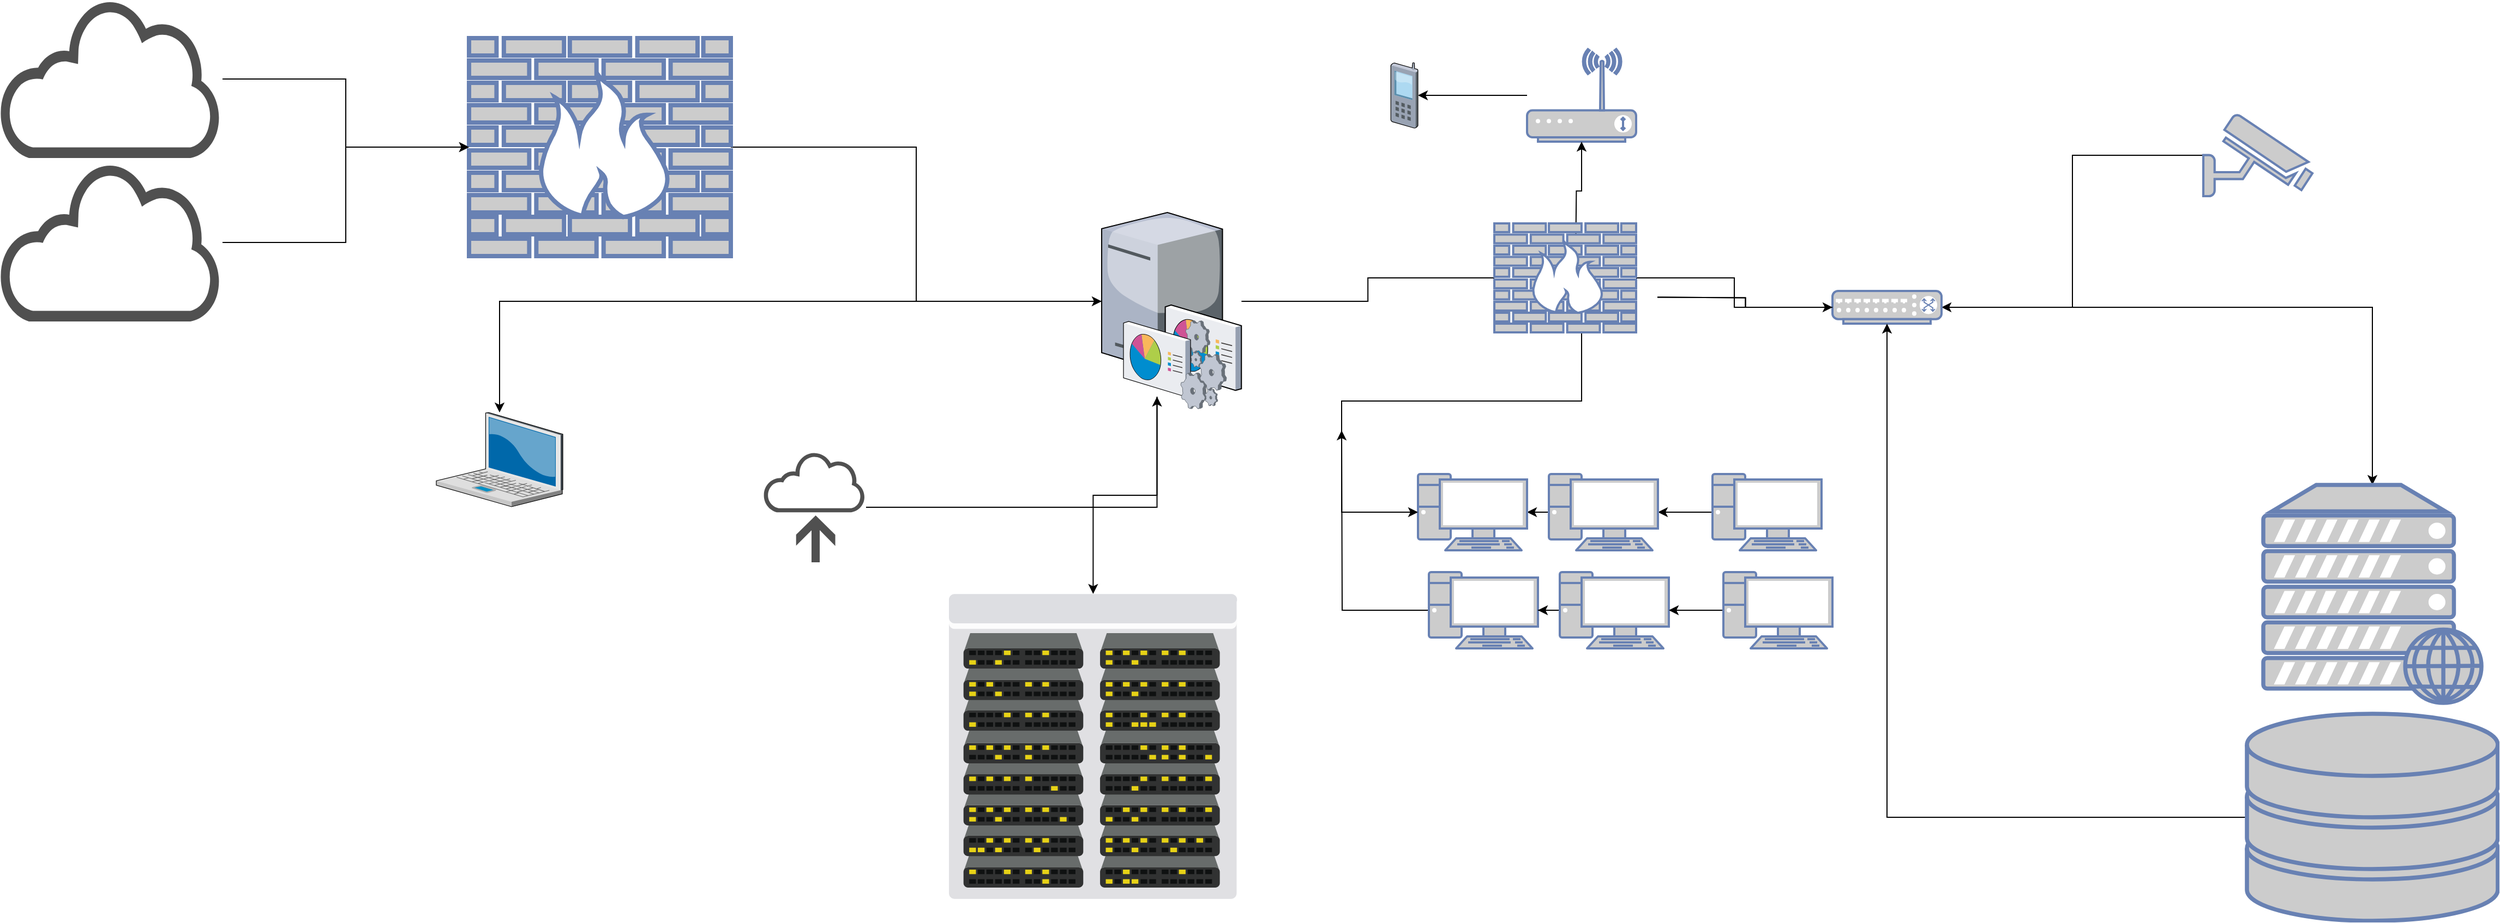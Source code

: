 <mxfile version="20.8.16" type="github">
  <diagram name="Page-1" id="h6N6hxmh_-UYtkU3kEGz">
    <mxGraphModel dx="3475" dy="2575" grid="1" gridSize="10" guides="1" tooltips="1" connect="1" arrows="1" fold="1" page="1" pageScale="1" pageWidth="850" pageHeight="1100" math="0" shadow="0">
      <root>
        <mxCell id="0" />
        <mxCell id="1" parent="0" />
        <mxCell id="GpLW6nzXxRdVSaPpqpkO-20" style="edgeStyle=orthogonalEdgeStyle;rounded=0;orthogonalLoop=1;jettySize=auto;html=1;" parent="1" source="GpLW6nzXxRdVSaPpqpkO-18" target="GpLW6nzXxRdVSaPpqpkO-13" edge="1">
          <mxGeometry relative="1" as="geometry" />
        </mxCell>
        <mxCell id="GpLW6nzXxRdVSaPpqpkO-22" style="edgeStyle=orthogonalEdgeStyle;rounded=0;orthogonalLoop=1;jettySize=auto;html=1;startArrow=none;" parent="1" source="r7prnbFYgTNcU89Va6v7-4" target="GpLW6nzXxRdVSaPpqpkO-10" edge="1">
          <mxGeometry relative="1" as="geometry" />
        </mxCell>
        <mxCell id="GpLW6nzXxRdVSaPpqpkO-18" value="" style="verticalLabelPosition=bottom;sketch=0;aspect=fixed;html=1;verticalAlign=top;strokeColor=none;align=center;outlineConnect=0;shape=mxgraph.citrix.command_center;" parent="1" vertex="1">
          <mxGeometry x="230.0" y="90" width="128.19" height="163" as="geometry" />
        </mxCell>
        <mxCell id="GpLW6nzXxRdVSaPpqpkO-35" style="edgeStyle=orthogonalEdgeStyle;rounded=0;orthogonalLoop=1;jettySize=auto;html=1;" parent="1" source="GpLW6nzXxRdVSaPpqpkO-1" target="GpLW6nzXxRdVSaPpqpkO-2" edge="1">
          <mxGeometry relative="1" as="geometry" />
        </mxCell>
        <mxCell id="GpLW6nzXxRdVSaPpqpkO-1" value="" style="fontColor=#0066CC;verticalAlign=top;verticalLabelPosition=bottom;labelPosition=center;align=center;html=1;outlineConnect=0;fillColor=#CCCCCC;strokeColor=#6881B3;gradientColor=none;gradientDirection=north;strokeWidth=2;shape=mxgraph.networks.pc;" parent="1" vertex="1">
          <mxGeometry x="790" y="330" width="100" height="70" as="geometry" />
        </mxCell>
        <mxCell id="GpLW6nzXxRdVSaPpqpkO-36" style="edgeStyle=orthogonalEdgeStyle;rounded=0;orthogonalLoop=1;jettySize=auto;html=1;" parent="1" source="GpLW6nzXxRdVSaPpqpkO-2" target="GpLW6nzXxRdVSaPpqpkO-3" edge="1">
          <mxGeometry relative="1" as="geometry" />
        </mxCell>
        <mxCell id="GpLW6nzXxRdVSaPpqpkO-2" value="" style="fontColor=#0066CC;verticalAlign=top;verticalLabelPosition=bottom;labelPosition=center;align=center;html=1;outlineConnect=0;fillColor=#CCCCCC;strokeColor=#6881B3;gradientColor=none;gradientDirection=north;strokeWidth=2;shape=mxgraph.networks.pc;" parent="1" vertex="1">
          <mxGeometry x="640" y="330" width="100" height="70" as="geometry" />
        </mxCell>
        <mxCell id="GpLW6nzXxRdVSaPpqpkO-3" value="" style="fontColor=#0066CC;verticalAlign=top;verticalLabelPosition=bottom;labelPosition=center;align=center;html=1;outlineConnect=0;fillColor=#CCCCCC;strokeColor=#6881B3;gradientColor=none;gradientDirection=north;strokeWidth=2;shape=mxgraph.networks.pc;" parent="1" vertex="1">
          <mxGeometry x="520" y="330" width="100" height="70" as="geometry" />
        </mxCell>
        <mxCell id="GpLW6nzXxRdVSaPpqpkO-32" style="edgeStyle=orthogonalEdgeStyle;rounded=0;orthogonalLoop=1;jettySize=auto;html=1;" parent="1" source="GpLW6nzXxRdVSaPpqpkO-4" edge="1">
          <mxGeometry relative="1" as="geometry">
            <mxPoint x="450" y="290" as="targetPoint" />
          </mxGeometry>
        </mxCell>
        <mxCell id="GpLW6nzXxRdVSaPpqpkO-4" value="" style="fontColor=#0066CC;verticalAlign=top;verticalLabelPosition=bottom;labelPosition=center;align=center;html=1;outlineConnect=0;fillColor=#CCCCCC;strokeColor=#6881B3;gradientColor=none;gradientDirection=north;strokeWidth=2;shape=mxgraph.networks.pc;" parent="1" vertex="1">
          <mxGeometry x="530" y="420" width="100" height="70" as="geometry" />
        </mxCell>
        <mxCell id="GpLW6nzXxRdVSaPpqpkO-33" style="edgeStyle=orthogonalEdgeStyle;rounded=0;orthogonalLoop=1;jettySize=auto;html=1;" parent="1" source="GpLW6nzXxRdVSaPpqpkO-5" target="GpLW6nzXxRdVSaPpqpkO-4" edge="1">
          <mxGeometry relative="1" as="geometry" />
        </mxCell>
        <mxCell id="GpLW6nzXxRdVSaPpqpkO-5" value="" style="fontColor=#0066CC;verticalAlign=top;verticalLabelPosition=bottom;labelPosition=center;align=center;html=1;outlineConnect=0;fillColor=#CCCCCC;strokeColor=#6881B3;gradientColor=none;gradientDirection=north;strokeWidth=2;shape=mxgraph.networks.pc;" parent="1" vertex="1">
          <mxGeometry x="650" y="420" width="100" height="70" as="geometry" />
        </mxCell>
        <mxCell id="GpLW6nzXxRdVSaPpqpkO-34" style="edgeStyle=orthogonalEdgeStyle;rounded=0;orthogonalLoop=1;jettySize=auto;html=1;" parent="1" source="GpLW6nzXxRdVSaPpqpkO-6" target="GpLW6nzXxRdVSaPpqpkO-5" edge="1">
          <mxGeometry relative="1" as="geometry" />
        </mxCell>
        <mxCell id="GpLW6nzXxRdVSaPpqpkO-6" value="" style="fontColor=#0066CC;verticalAlign=top;verticalLabelPosition=bottom;labelPosition=center;align=center;html=1;outlineConnect=0;fillColor=#CCCCCC;strokeColor=#6881B3;gradientColor=none;gradientDirection=north;strokeWidth=2;shape=mxgraph.networks.pc;" parent="1" vertex="1">
          <mxGeometry x="800" y="420" width="100" height="70" as="geometry" />
        </mxCell>
        <mxCell id="GpLW6nzXxRdVSaPpqpkO-40" style="edgeStyle=orthogonalEdgeStyle;rounded=0;orthogonalLoop=1;jettySize=auto;html=1;" parent="1" source="GpLW6nzXxRdVSaPpqpkO-7" target="GpLW6nzXxRdVSaPpqpkO-37" edge="1">
          <mxGeometry relative="1" as="geometry" />
        </mxCell>
        <mxCell id="GpLW6nzXxRdVSaPpqpkO-7" value="" style="fontColor=#0066CC;verticalAlign=top;verticalLabelPosition=bottom;labelPosition=center;align=center;html=1;outlineConnect=0;fillColor=#CCCCCC;strokeColor=#6881B3;gradientColor=none;gradientDirection=north;strokeWidth=2;shape=mxgraph.networks.wireless_modem;" parent="1" vertex="1">
          <mxGeometry x="620" y="-60" width="100" height="85" as="geometry" />
        </mxCell>
        <mxCell id="GpLW6nzXxRdVSaPpqpkO-16" style="edgeStyle=orthogonalEdgeStyle;rounded=0;orthogonalLoop=1;jettySize=auto;html=1;" parent="1" source="GpLW6nzXxRdVSaPpqpkO-8" target="GpLW6nzXxRdVSaPpqpkO-14" edge="1">
          <mxGeometry relative="1" as="geometry" />
        </mxCell>
        <mxCell id="GpLW6nzXxRdVSaPpqpkO-8" value="" style="sketch=0;pointerEvents=1;shadow=0;dashed=0;html=1;strokeColor=none;fillColor=#505050;labelPosition=center;verticalLabelPosition=bottom;outlineConnect=0;verticalAlign=top;align=center;shape=mxgraph.office.clouds.cloud;" parent="1" vertex="1">
          <mxGeometry x="-780" y="-105" width="204" height="145" as="geometry" />
        </mxCell>
        <mxCell id="GpLW6nzXxRdVSaPpqpkO-24" style="edgeStyle=orthogonalEdgeStyle;rounded=0;orthogonalLoop=1;jettySize=auto;html=1;entryX=1;entryY=0.5;entryDx=0;entryDy=0;entryPerimeter=0;" parent="1" source="GpLW6nzXxRdVSaPpqpkO-9" target="GpLW6nzXxRdVSaPpqpkO-10" edge="1">
          <mxGeometry relative="1" as="geometry" />
        </mxCell>
        <mxCell id="GpLW6nzXxRdVSaPpqpkO-9" value="" style="fontColor=#0066CC;verticalAlign=top;verticalLabelPosition=bottom;labelPosition=center;align=center;html=1;outlineConnect=0;fillColor=#CCCCCC;strokeColor=#6881B3;gradientColor=none;gradientDirection=north;strokeWidth=2;shape=mxgraph.networks.security_camera;" parent="1" vertex="1">
          <mxGeometry x="1240" width="100" height="75" as="geometry" />
        </mxCell>
        <mxCell id="GpLW6nzXxRdVSaPpqpkO-23" style="edgeStyle=orthogonalEdgeStyle;rounded=0;orthogonalLoop=1;jettySize=auto;html=1;startArrow=none;" parent="1" target="GpLW6nzXxRdVSaPpqpkO-7" edge="1">
          <mxGeometry relative="1" as="geometry">
            <mxPoint x="664.714" y="115.5" as="sourcePoint" />
          </mxGeometry>
        </mxCell>
        <mxCell id="GpLW6nzXxRdVSaPpqpkO-25" style="edgeStyle=orthogonalEdgeStyle;rounded=0;orthogonalLoop=1;jettySize=auto;html=1;startArrow=none;" parent="1" target="GpLW6nzXxRdVSaPpqpkO-3" edge="1">
          <mxGeometry relative="1" as="geometry">
            <Array as="points">
              <mxPoint x="670" y="175" />
              <mxPoint x="670" y="263" />
              <mxPoint x="450" y="263" />
              <mxPoint x="450" y="365" />
            </Array>
            <mxPoint x="670" y="220" as="sourcePoint" />
          </mxGeometry>
        </mxCell>
        <mxCell id="GpLW6nzXxRdVSaPpqpkO-42" style="edgeStyle=orthogonalEdgeStyle;rounded=0;orthogonalLoop=1;jettySize=auto;html=1;" parent="1" source="GpLW6nzXxRdVSaPpqpkO-10" target="GpLW6nzXxRdVSaPpqpkO-41" edge="1">
          <mxGeometry relative="1" as="geometry" />
        </mxCell>
        <mxCell id="GpLW6nzXxRdVSaPpqpkO-10" value="" style="fontColor=#0066CC;verticalAlign=top;verticalLabelPosition=bottom;labelPosition=center;align=center;html=1;outlineConnect=0;fillColor=#CCCCCC;strokeColor=#6881B3;gradientColor=none;gradientDirection=north;strokeWidth=2;shape=mxgraph.networks.switch;" parent="1" vertex="1">
          <mxGeometry x="900" y="162" width="100" height="30" as="geometry" />
        </mxCell>
        <mxCell id="GpLW6nzXxRdVSaPpqpkO-21" style="edgeStyle=orthogonalEdgeStyle;rounded=0;orthogonalLoop=1;jettySize=auto;html=1;" parent="1" source="GpLW6nzXxRdVSaPpqpkO-11" target="GpLW6nzXxRdVSaPpqpkO-12" edge="1">
          <mxGeometry relative="1" as="geometry" />
        </mxCell>
        <mxCell id="GpLW6nzXxRdVSaPpqpkO-11" value="" style="verticalLabelPosition=bottom;sketch=0;aspect=fixed;html=1;verticalAlign=top;strokeColor=none;align=center;outlineConnect=0;shape=mxgraph.citrix.reporting;" parent="1" vertex="1">
          <mxGeometry x="250" y="190" width="61.5" height="69" as="geometry" />
        </mxCell>
        <mxCell id="GpLW6nzXxRdVSaPpqpkO-12" value="" style="verticalLabelPosition=bottom;sketch=0;aspect=fixed;html=1;verticalAlign=top;strokeColor=none;align=center;outlineConnect=0;shape=mxgraph.citrix.datacenter;" parent="1" vertex="1">
          <mxGeometry x="90" y="440" width="264.44" height="280" as="geometry" />
        </mxCell>
        <mxCell id="GpLW6nzXxRdVSaPpqpkO-13" value="" style="verticalLabelPosition=bottom;sketch=0;aspect=fixed;html=1;verticalAlign=top;strokeColor=none;align=center;outlineConnect=0;shape=mxgraph.citrix.laptop_2;" parent="1" vertex="1">
          <mxGeometry x="-380" y="273.5" width="116" height="86.5" as="geometry" />
        </mxCell>
        <mxCell id="GpLW6nzXxRdVSaPpqpkO-19" style="edgeStyle=orthogonalEdgeStyle;rounded=0;orthogonalLoop=1;jettySize=auto;html=1;" parent="1" source="GpLW6nzXxRdVSaPpqpkO-14" target="GpLW6nzXxRdVSaPpqpkO-18" edge="1">
          <mxGeometry relative="1" as="geometry" />
        </mxCell>
        <mxCell id="GpLW6nzXxRdVSaPpqpkO-14" value="" style="fontColor=#0066CC;verticalAlign=top;verticalLabelPosition=bottom;labelPosition=center;align=center;html=1;outlineConnect=0;fillColor=#CCCCCC;strokeColor=#6881B3;gradientColor=none;gradientDirection=north;strokeWidth=2;shape=mxgraph.networks.firewall;" parent="1" vertex="1">
          <mxGeometry x="-350" y="-70" width="240" height="200" as="geometry" />
        </mxCell>
        <mxCell id="GpLW6nzXxRdVSaPpqpkO-17" value="" style="verticalLabelPosition=bottom;sketch=0;aspect=fixed;html=1;verticalAlign=top;strokeColor=none;align=center;outlineConnect=0;shape=mxgraph.citrix.process;" parent="1" vertex="1">
          <mxGeometry x="302.5" y="220" width="42" height="50.08" as="geometry" />
        </mxCell>
        <mxCell id="GpLW6nzXxRdVSaPpqpkO-37" value="" style="verticalLabelPosition=bottom;sketch=0;aspect=fixed;html=1;verticalAlign=top;strokeColor=none;align=center;outlineConnect=0;shape=mxgraph.citrix.cell_phone;" parent="1" vertex="1">
          <mxGeometry x="495" y="-47.5" width="25" height="60" as="geometry" />
        </mxCell>
        <mxCell id="GpLW6nzXxRdVSaPpqpkO-41" value="" style="fontColor=#0066CC;verticalAlign=top;verticalLabelPosition=bottom;labelPosition=center;align=center;html=1;outlineConnect=0;fillColor=#CCCCCC;strokeColor=#6881B3;gradientColor=none;gradientDirection=north;strokeWidth=2;shape=mxgraph.networks.web_server;" parent="1" vertex="1">
          <mxGeometry x="1295" y="340" width="200" height="200" as="geometry" />
        </mxCell>
        <mxCell id="GpLW6nzXxRdVSaPpqpkO-44" style="edgeStyle=orthogonalEdgeStyle;rounded=0;orthogonalLoop=1;jettySize=auto;html=1;entryX=0.5;entryY=1;entryDx=0;entryDy=0;entryPerimeter=0;" parent="1" source="GpLW6nzXxRdVSaPpqpkO-43" target="GpLW6nzXxRdVSaPpqpkO-10" edge="1">
          <mxGeometry relative="1" as="geometry" />
        </mxCell>
        <mxCell id="GpLW6nzXxRdVSaPpqpkO-43" value="" style="fontColor=#0066CC;verticalAlign=top;verticalLabelPosition=bottom;labelPosition=center;align=center;html=1;outlineConnect=0;fillColor=#CCCCCC;strokeColor=#6881B3;gradientColor=none;gradientDirection=north;strokeWidth=2;shape=mxgraph.networks.storage;" parent="1" vertex="1">
          <mxGeometry x="1280" y="550" width="230" height="190" as="geometry" />
        </mxCell>
        <mxCell id="GpLW6nzXxRdVSaPpqpkO-46" style="edgeStyle=orthogonalEdgeStyle;rounded=0;orthogonalLoop=1;jettySize=auto;html=1;" parent="1" source="GpLW6nzXxRdVSaPpqpkO-45" target="GpLW6nzXxRdVSaPpqpkO-11" edge="1">
          <mxGeometry relative="1" as="geometry" />
        </mxCell>
        <mxCell id="GpLW6nzXxRdVSaPpqpkO-45" value="" style="sketch=0;pointerEvents=1;shadow=0;dashed=0;html=1;strokeColor=none;fillColor=#505050;labelPosition=center;verticalLabelPosition=bottom;outlineConnect=0;verticalAlign=top;align=center;shape=mxgraph.office.clouds.online_backup;" parent="1" vertex="1">
          <mxGeometry x="-80" y="310" width="94" height="101" as="geometry" />
        </mxCell>
        <mxCell id="GpLW6nzXxRdVSaPpqpkO-47" value="" style="edgeStyle=orthogonalEdgeStyle;rounded=0;orthogonalLoop=1;jettySize=auto;html=1;endArrow=none;" parent="1" source="GpLW6nzXxRdVSaPpqpkO-10" edge="1">
          <mxGeometry relative="1" as="geometry">
            <mxPoint x="710" y="175.077" as="sourcePoint" />
            <mxPoint x="739.5" y="167.714" as="targetPoint" />
            <Array as="points" />
          </mxGeometry>
        </mxCell>
        <mxCell id="r7prnbFYgTNcU89Va6v7-2" style="edgeStyle=orthogonalEdgeStyle;rounded=0;orthogonalLoop=1;jettySize=auto;html=1;" edge="1" parent="1" source="r7prnbFYgTNcU89Va6v7-1" target="GpLW6nzXxRdVSaPpqpkO-14">
          <mxGeometry relative="1" as="geometry" />
        </mxCell>
        <mxCell id="r7prnbFYgTNcU89Va6v7-1" value="" style="sketch=0;pointerEvents=1;shadow=0;dashed=0;html=1;strokeColor=none;fillColor=#505050;labelPosition=center;verticalLabelPosition=bottom;outlineConnect=0;verticalAlign=top;align=center;shape=mxgraph.office.clouds.cloud;" vertex="1" parent="1">
          <mxGeometry x="-780" y="45" width="204" height="145" as="geometry" />
        </mxCell>
        <mxCell id="r7prnbFYgTNcU89Va6v7-3" value="" style="edgeStyle=orthogonalEdgeStyle;rounded=0;orthogonalLoop=1;jettySize=auto;html=1;endArrow=none;" edge="1" parent="1" source="GpLW6nzXxRdVSaPpqpkO-10">
          <mxGeometry relative="1" as="geometry">
            <mxPoint x="900" y="177" as="sourcePoint" />
            <mxPoint x="739.5" y="167.714" as="targetPoint" />
          </mxGeometry>
        </mxCell>
        <mxCell id="r7prnbFYgTNcU89Va6v7-5" value="" style="edgeStyle=orthogonalEdgeStyle;rounded=0;orthogonalLoop=1;jettySize=auto;html=1;endArrow=none;" edge="1" parent="1" source="GpLW6nzXxRdVSaPpqpkO-18" target="r7prnbFYgTNcU89Va6v7-4">
          <mxGeometry relative="1" as="geometry">
            <mxPoint x="358.19" y="171.429" as="sourcePoint" />
            <mxPoint x="900" y="177" as="targetPoint" />
          </mxGeometry>
        </mxCell>
        <mxCell id="r7prnbFYgTNcU89Va6v7-4" value="" style="fontColor=#0066CC;verticalAlign=top;verticalLabelPosition=bottom;labelPosition=center;align=center;html=1;outlineConnect=0;fillColor=#CCCCCC;strokeColor=#6881B3;gradientColor=none;gradientDirection=north;strokeWidth=2;shape=mxgraph.networks.firewall;" vertex="1" parent="1">
          <mxGeometry x="590" y="100" width="130" height="100" as="geometry" />
        </mxCell>
      </root>
    </mxGraphModel>
  </diagram>
</mxfile>
